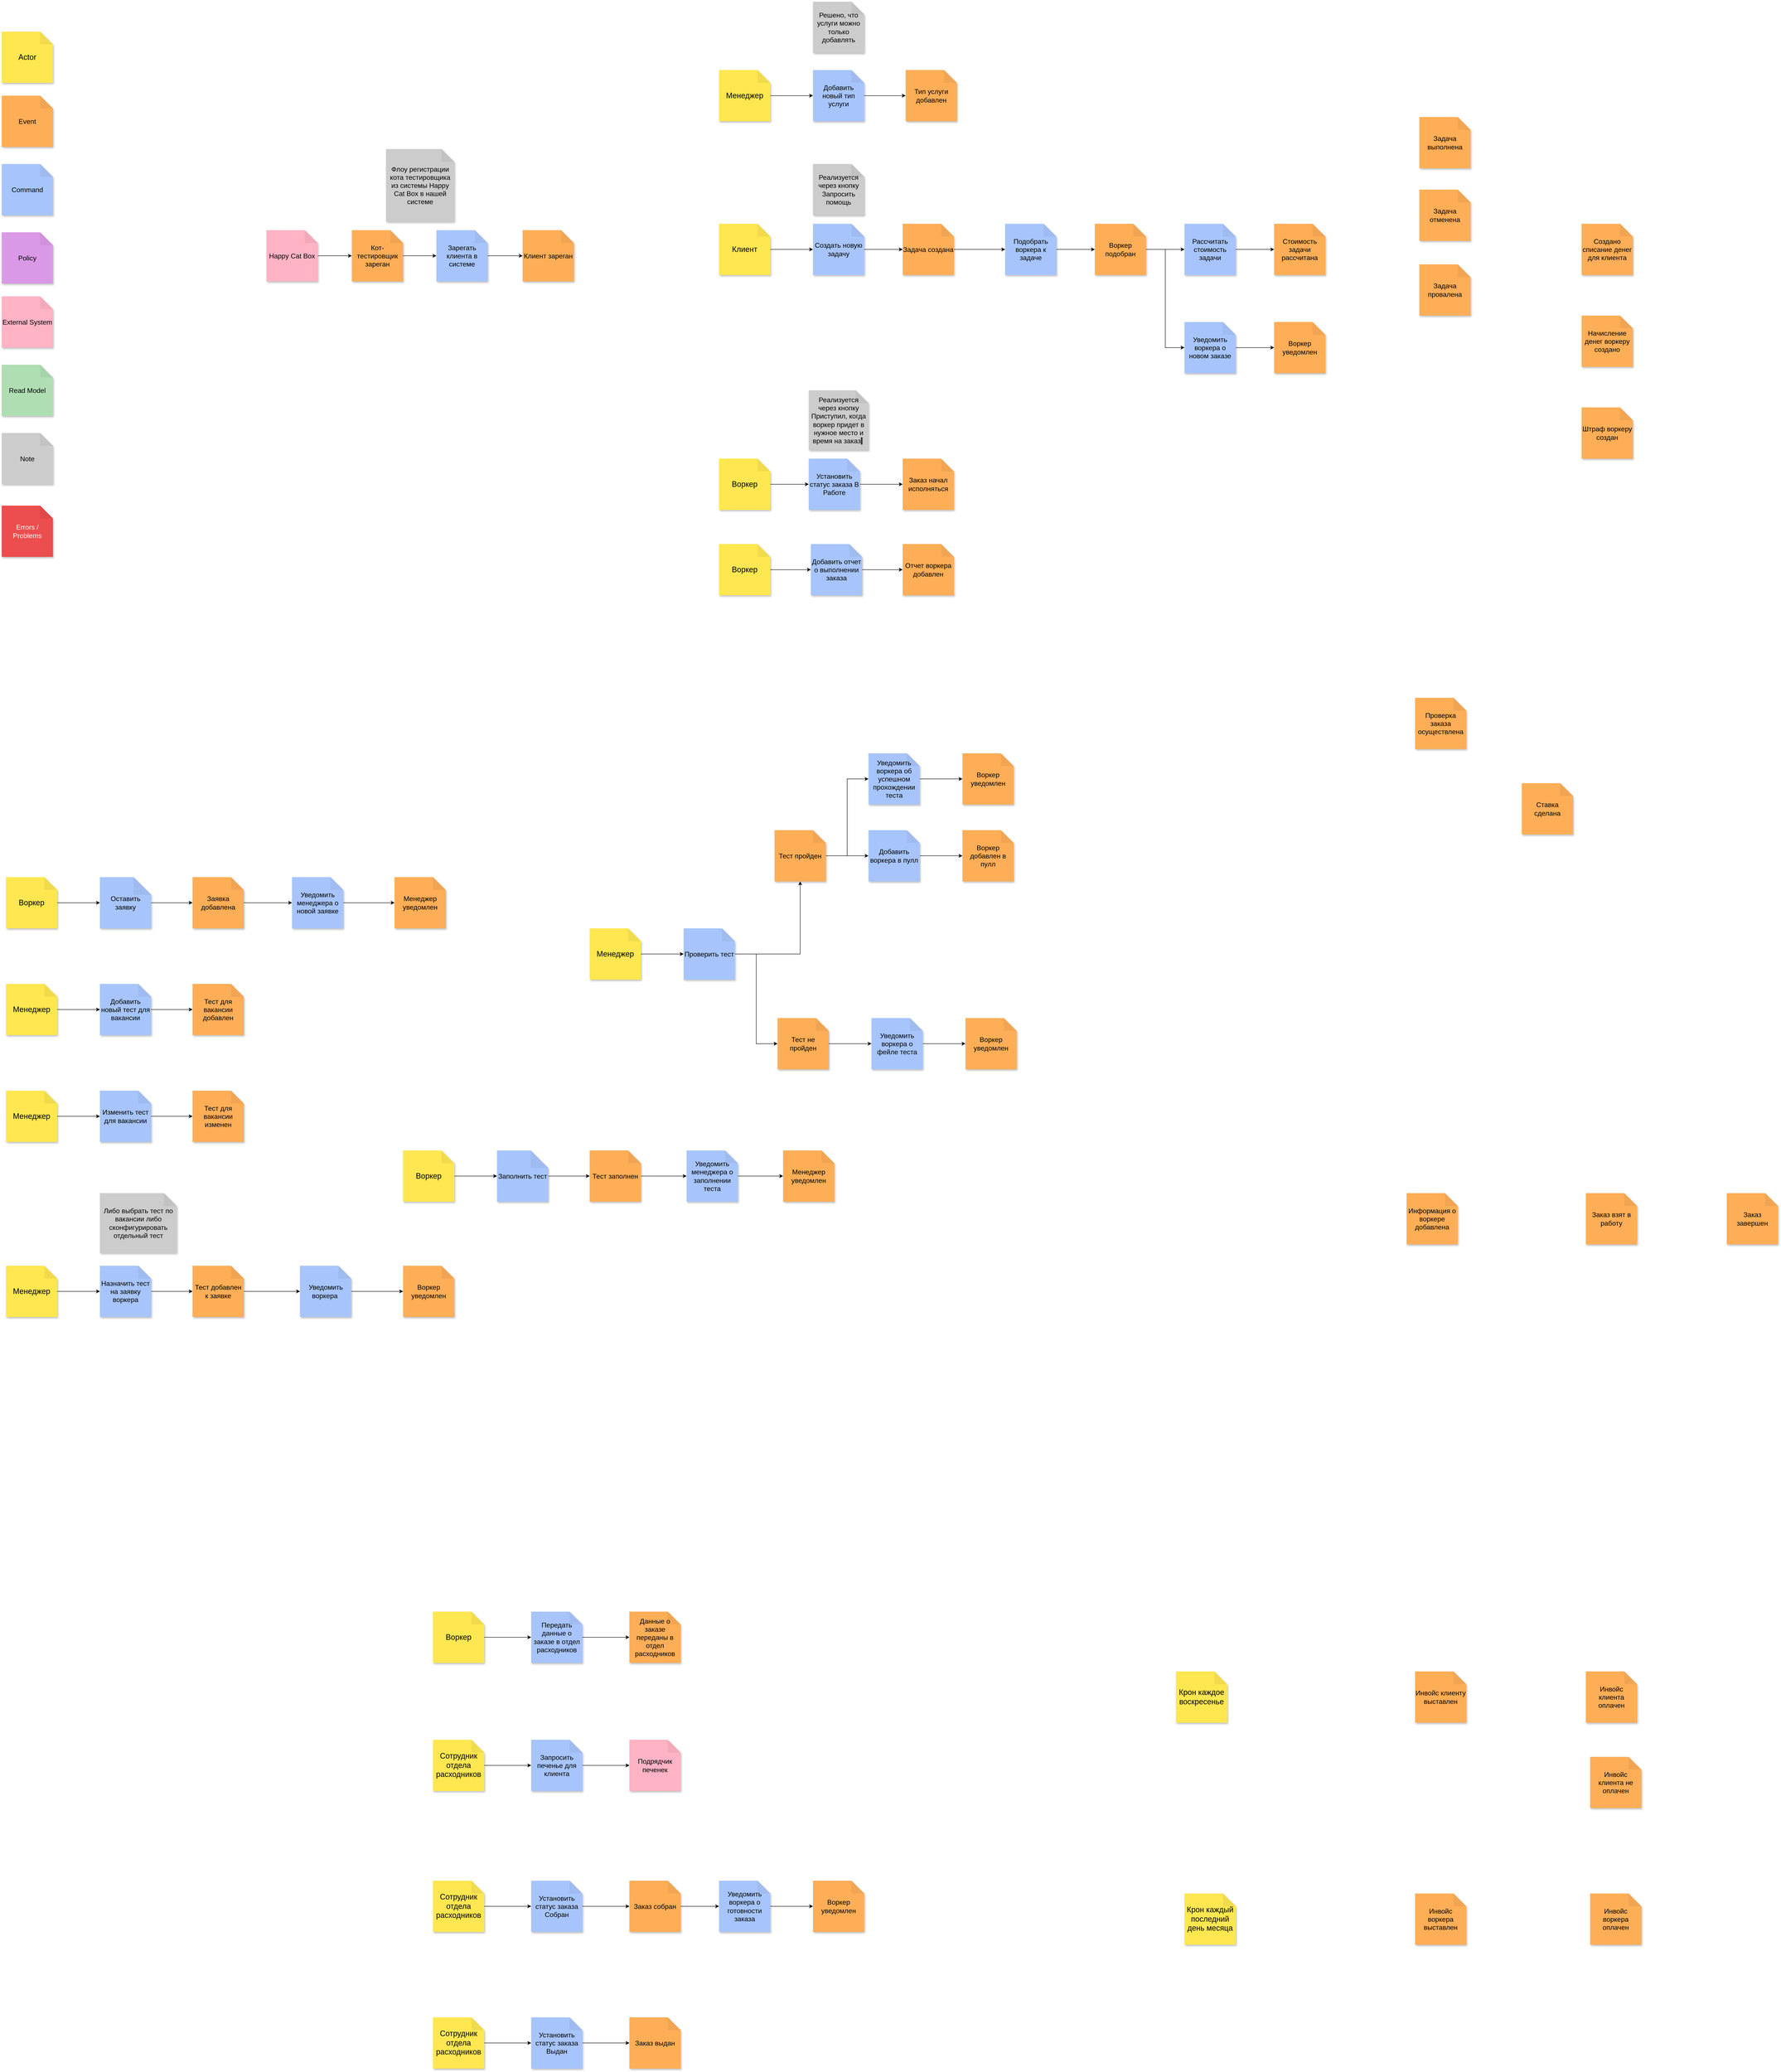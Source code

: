 <mxfile version="26.0.6">
  <diagram name="Страница — 1" id="K9feuQ7dF-jCnu2IWgrX">
    <mxGraphModel dx="4104" dy="3581" grid="1" gridSize="10" guides="1" tooltips="1" connect="1" arrows="1" fold="1" page="1" pageScale="1" pageWidth="827" pageHeight="1169" math="0" shadow="0">
      <root>
        <mxCell id="0" />
        <mxCell id="1" parent="0" />
        <mxCell id="zpBG68E-fnAjGQmCeS8Q-1" value="Actor" style="shape=note;whiteSpace=wrap;html=1;backgroundOutline=1;darkOpacity=0.05;fillColor=#FEE750;strokeColor=none;fontSize=18;fontStyle=0;rotation=0;shadow=1;" parent="1" vertex="1">
          <mxGeometry x="50" y="40" width="120" height="120" as="geometry" />
        </mxCell>
        <mxCell id="zpBG68E-fnAjGQmCeS8Q-2" value="Event" style="shape=note;whiteSpace=wrap;html=1;backgroundOutline=1;darkOpacity=0.05;fillColor=#feae57;strokeColor=none;fontSize=16;fontStyle=0;rotation=0;shadow=1;" parent="1" vertex="1">
          <mxGeometry x="50" y="190" width="120" height="120" as="geometry" />
        </mxCell>
        <mxCell id="zpBG68E-fnAjGQmCeS8Q-3" value="Command" style="shape=note;whiteSpace=wrap;html=1;backgroundOutline=1;darkOpacity=0.05;fillColor=#a7c5fc;strokeColor=none;fontSize=16;fontStyle=0;rotation=0;shadow=1;" parent="1" vertex="1">
          <mxGeometry x="50" y="350" width="120" height="120" as="geometry" />
        </mxCell>
        <mxCell id="zpBG68E-fnAjGQmCeS8Q-4" value="Policy" style="shape=note;whiteSpace=wrap;html=1;backgroundOutline=1;darkOpacity=0.05;fillColor=#da99e6;strokeColor=none;fontSize=16;fontStyle=0;rotation=0;shadow=1;" parent="1" vertex="1">
          <mxGeometry x="50" y="510" width="120" height="120" as="geometry" />
        </mxCell>
        <mxCell id="zpBG68E-fnAjGQmCeS8Q-5" value="External System" style="shape=note;whiteSpace=wrap;html=1;backgroundOutline=1;darkOpacity=0.05;fillColor=#FFB3C5;strokeColor=none;fontSize=16;fontStyle=0;rotation=0;shadow=1;" parent="1" vertex="1">
          <mxGeometry x="50" y="660" width="120" height="120" as="geometry" />
        </mxCell>
        <mxCell id="zpBG68E-fnAjGQmCeS8Q-6" value="Read Model" style="shape=note;whiteSpace=wrap;html=1;backgroundOutline=1;darkOpacity=0.05;fillColor=#b0deb3;strokeColor=none;fontSize=16;fontStyle=0;rotation=0;shadow=1;" parent="1" vertex="1">
          <mxGeometry x="50" y="820" width="120" height="120" as="geometry" />
        </mxCell>
        <mxCell id="zpBG68E-fnAjGQmCeS8Q-7" value="Note" style="shape=note;whiteSpace=wrap;html=1;backgroundOutline=1;darkOpacity=0.05;fillColor=#CCCCCC;strokeColor=none;fontSize=16;fontStyle=0;rotation=0;shadow=1;" parent="1" vertex="1">
          <mxGeometry x="50" y="980" width="120" height="120" as="geometry" />
        </mxCell>
        <mxCell id="i-zcS_TELyWn-VtTu8UB-6" value="" style="edgeStyle=orthogonalEdgeStyle;rounded=0;orthogonalLoop=1;jettySize=auto;html=1;" edge="1" parent="1" source="zpBG68E-fnAjGQmCeS8Q-10" target="i-zcS_TELyWn-VtTu8UB-5">
          <mxGeometry relative="1" as="geometry" />
        </mxCell>
        <mxCell id="zpBG68E-fnAjGQmCeS8Q-10" value="Клиент" style="shape=note;whiteSpace=wrap;html=1;backgroundOutline=1;darkOpacity=0.05;fillColor=#FEE750;strokeColor=none;fontSize=18;fontStyle=0;rotation=0;shadow=1;" parent="1" vertex="1">
          <mxGeometry x="1730" y="490" width="120" height="120" as="geometry" />
        </mxCell>
        <mxCell id="zpBG68E-fnAjGQmCeS8Q-12" value="Крон каждое воскресенье" style="shape=note;whiteSpace=wrap;html=1;backgroundOutline=1;darkOpacity=0.05;fillColor=#FEE750;strokeColor=none;fontSize=18;fontStyle=0;rotation=0;shadow=1;" parent="1" vertex="1">
          <mxGeometry x="2800" y="3880" width="120" height="120" as="geometry" />
        </mxCell>
        <mxCell id="zpBG68E-fnAjGQmCeS8Q-15" value="Крон каждый послед&lt;span style=&quot;background-color: transparent; color: light-dark(rgb(0, 0, 0), rgb(255, 255, 255));&quot;&gt;ний день месяца&lt;/span&gt;" style="shape=note;whiteSpace=wrap;html=1;backgroundOutline=1;darkOpacity=0.05;fillColor=#FEE750;strokeColor=none;fontSize=18;fontStyle=0;rotation=0;shadow=1;" parent="1" vertex="1">
          <mxGeometry x="2820" y="4400" width="120" height="120" as="geometry" />
        </mxCell>
        <mxCell id="zpBG68E-fnAjGQmCeS8Q-17" value="Подрядчик печенек" style="shape=note;whiteSpace=wrap;html=1;backgroundOutline=1;darkOpacity=0.05;fillColor=#FFB3C5;strokeColor=none;fontSize=16;fontStyle=0;rotation=0;shadow=1;" parent="1" vertex="1">
          <mxGeometry x="1520" y="4040" width="120" height="120" as="geometry" />
        </mxCell>
        <mxCell id="zpBG68E-fnAjGQmCeS8Q-18" value="Errors / Problems" style="shape=note;whiteSpace=wrap;html=1;backgroundOutline=1;darkOpacity=0.05;fillColor=#ec4d4e;strokeColor=none;fontSize=16;fontStyle=0;rotation=0;shadow=1;fontColor=#FFFFFF;" parent="1" vertex="1">
          <mxGeometry x="50" y="1150" width="120" height="120" as="geometry" />
        </mxCell>
        <mxCell id="zpBG68E-fnAjGQmCeS8Q-25" value="" style="edgeStyle=orthogonalEdgeStyle;rounded=0;orthogonalLoop=1;jettySize=auto;html=1;" parent="1" source="zpBG68E-fnAjGQmCeS8Q-19" target="zpBG68E-fnAjGQmCeS8Q-24" edge="1">
          <mxGeometry relative="1" as="geometry" />
        </mxCell>
        <mxCell id="zpBG68E-fnAjGQmCeS8Q-19" value="Happy Cat Box" style="shape=note;whiteSpace=wrap;html=1;backgroundOutline=1;darkOpacity=0.05;fillColor=#FFB3C5;strokeColor=none;fontSize=16;fontStyle=0;rotation=0;shadow=1;" parent="1" vertex="1">
          <mxGeometry x="670" y="505" width="120" height="120" as="geometry" />
        </mxCell>
        <mxCell id="zpBG68E-fnAjGQmCeS8Q-20" value="Клиент зареган" style="shape=note;whiteSpace=wrap;html=1;backgroundOutline=1;darkOpacity=0.05;fillColor=#feae57;strokeColor=none;fontSize=16;fontStyle=0;rotation=0;shadow=1;" parent="1" vertex="1">
          <mxGeometry x="1270" y="505" width="120" height="120" as="geometry" />
        </mxCell>
        <mxCell id="zpBG68E-fnAjGQmCeS8Q-21" value="Задача создана" style="shape=note;whiteSpace=wrap;html=1;backgroundOutline=1;darkOpacity=0.05;fillColor=#feae57;strokeColor=none;fontSize=16;fontStyle=0;rotation=0;shadow=1;" parent="1" vertex="1">
          <mxGeometry x="2160" y="490" width="120" height="120" as="geometry" />
        </mxCell>
        <mxCell id="zpBG68E-fnAjGQmCeS8Q-28" value="" style="edgeStyle=orthogonalEdgeStyle;rounded=0;orthogonalLoop=1;jettySize=auto;html=1;" parent="1" source="zpBG68E-fnAjGQmCeS8Q-24" target="zpBG68E-fnAjGQmCeS8Q-27" edge="1">
          <mxGeometry relative="1" as="geometry" />
        </mxCell>
        <mxCell id="zpBG68E-fnAjGQmCeS8Q-24" value="Кот-тестировщик зареган" style="shape=note;whiteSpace=wrap;html=1;backgroundOutline=1;darkOpacity=0.05;fillColor=#feae57;strokeColor=none;fontSize=16;fontStyle=0;rotation=0;shadow=1;" parent="1" vertex="1">
          <mxGeometry x="870" y="505" width="120" height="120" as="geometry" />
        </mxCell>
        <mxCell id="zpBG68E-fnAjGQmCeS8Q-29" value="" style="edgeStyle=orthogonalEdgeStyle;rounded=0;orthogonalLoop=1;jettySize=auto;html=1;" parent="1" source="zpBG68E-fnAjGQmCeS8Q-27" target="zpBG68E-fnAjGQmCeS8Q-20" edge="1">
          <mxGeometry relative="1" as="geometry" />
        </mxCell>
        <mxCell id="zpBG68E-fnAjGQmCeS8Q-27" value="Зарегать клиента в системе" style="shape=note;whiteSpace=wrap;html=1;backgroundOutline=1;darkOpacity=0.05;fillColor=#a7c5fc;strokeColor=none;fontSize=16;fontStyle=0;rotation=0;shadow=1;" parent="1" vertex="1">
          <mxGeometry x="1068" y="505" width="120" height="120" as="geometry" />
        </mxCell>
        <mxCell id="zpBG68E-fnAjGQmCeS8Q-32" value="Задача выполнена" style="shape=note;whiteSpace=wrap;html=1;backgroundOutline=1;darkOpacity=0.05;fillColor=#feae57;strokeColor=none;fontSize=16;fontStyle=0;rotation=0;shadow=1;" parent="1" vertex="1">
          <mxGeometry x="3370" y="240" width="120" height="120" as="geometry" />
        </mxCell>
        <mxCell id="zpBG68E-fnAjGQmCeS8Q-33" value="Задача отменена" style="shape=note;whiteSpace=wrap;html=1;backgroundOutline=1;darkOpacity=0.05;fillColor=#feae57;strokeColor=none;fontSize=16;fontStyle=0;rotation=0;shadow=1;" parent="1" vertex="1">
          <mxGeometry x="3370" y="410" width="120" height="120" as="geometry" />
        </mxCell>
        <mxCell id="zpBG68E-fnAjGQmCeS8Q-34" value="Задача провалена" style="shape=note;whiteSpace=wrap;html=1;backgroundOutline=1;darkOpacity=0.05;fillColor=#feae57;strokeColor=none;fontSize=16;fontStyle=0;rotation=0;shadow=1;" parent="1" vertex="1">
          <mxGeometry x="3370" y="585" width="120" height="120" as="geometry" />
        </mxCell>
        <mxCell id="i-zcS_TELyWn-VtTu8UB-61" value="" style="edgeStyle=orthogonalEdgeStyle;rounded=0;orthogonalLoop=1;jettySize=auto;html=1;" edge="1" parent="1" source="zpBG68E-fnAjGQmCeS8Q-35" target="i-zcS_TELyWn-VtTu8UB-60">
          <mxGeometry relative="1" as="geometry" />
        </mxCell>
        <mxCell id="zpBG68E-fnAjGQmCeS8Q-35" value="Менеджер" style="shape=note;whiteSpace=wrap;html=1;backgroundOutline=1;darkOpacity=0.05;fillColor=#FEE750;strokeColor=none;fontSize=18;fontStyle=0;rotation=0;shadow=1;" parent="1" vertex="1">
          <mxGeometry x="1730" y="130" width="120" height="120" as="geometry" />
        </mxCell>
        <mxCell id="zpBG68E-fnAjGQmCeS8Q-36" value="Тип услуги добавлен" style="shape=note;whiteSpace=wrap;html=1;backgroundOutline=1;darkOpacity=0.05;fillColor=#feae57;strokeColor=none;fontSize=16;fontStyle=0;rotation=0;shadow=1;" parent="1" vertex="1">
          <mxGeometry x="2167" y="130" width="120" height="120" as="geometry" />
        </mxCell>
        <mxCell id="zpBG68E-fnAjGQmCeS8Q-37" value="Воркер подобран" style="shape=note;whiteSpace=wrap;html=1;backgroundOutline=1;darkOpacity=0.05;fillColor=#feae57;strokeColor=none;fontSize=16;fontStyle=0;rotation=0;shadow=1;" parent="1" vertex="1">
          <mxGeometry x="2610" y="490" width="120" height="120" as="geometry" />
        </mxCell>
        <mxCell id="zpBG68E-fnAjGQmCeS8Q-38" value="Стоимость задачи рассчитана" style="shape=note;whiteSpace=wrap;html=1;backgroundOutline=1;darkOpacity=0.05;fillColor=#feae57;strokeColor=none;fontSize=16;fontStyle=0;rotation=0;shadow=1;" parent="1" vertex="1">
          <mxGeometry x="3030" y="490" width="120" height="120" as="geometry" />
        </mxCell>
        <mxCell id="zpBG68E-fnAjGQmCeS8Q-39" value="Создано списание денег для клиента" style="shape=note;whiteSpace=wrap;html=1;backgroundOutline=1;darkOpacity=0.05;fillColor=#feae57;strokeColor=none;fontSize=16;fontStyle=0;rotation=0;shadow=1;" parent="1" vertex="1">
          <mxGeometry x="3750" y="490" width="120" height="120" as="geometry" />
        </mxCell>
        <mxCell id="zpBG68E-fnAjGQmCeS8Q-40" value="Начисление денег воркеру создано" style="shape=note;whiteSpace=wrap;html=1;backgroundOutline=1;darkOpacity=0.05;fillColor=#feae57;strokeColor=none;fontSize=16;fontStyle=0;rotation=0;shadow=1;" parent="1" vertex="1">
          <mxGeometry x="3750" y="705" width="120" height="120" as="geometry" />
        </mxCell>
        <mxCell id="zpBG68E-fnAjGQmCeS8Q-41" value="Штраф воркеру создан" style="shape=note;whiteSpace=wrap;html=1;backgroundOutline=1;darkOpacity=0.05;fillColor=#feae57;strokeColor=none;fontSize=16;fontStyle=0;rotation=0;shadow=1;" parent="1" vertex="1">
          <mxGeometry x="3750" y="920" width="120" height="120" as="geometry" />
        </mxCell>
        <mxCell id="zpBG68E-fnAjGQmCeS8Q-42" value="Заказ взят в работу" style="shape=note;whiteSpace=wrap;html=1;backgroundOutline=1;darkOpacity=0.05;fillColor=#feae57;strokeColor=none;fontSize=16;fontStyle=0;rotation=0;shadow=1;" parent="1" vertex="1">
          <mxGeometry x="3760" y="2760" width="120" height="120" as="geometry" />
        </mxCell>
        <mxCell id="zpBG68E-fnAjGQmCeS8Q-43" value="Заказ завершен" style="shape=note;whiteSpace=wrap;html=1;backgroundOutline=1;darkOpacity=0.05;fillColor=#feae57;strokeColor=none;fontSize=16;fontStyle=0;rotation=0;shadow=1;" parent="1" vertex="1">
          <mxGeometry x="4090" y="2760" width="120" height="120" as="geometry" />
        </mxCell>
        <mxCell id="zpBG68E-fnAjGQmCeS8Q-47" value="Воркер добавлен в пулл" style="shape=note;whiteSpace=wrap;html=1;backgroundOutline=1;darkOpacity=0.05;fillColor=#feae57;strokeColor=none;fontSize=16;fontStyle=0;rotation=0;shadow=1;" parent="1" vertex="1">
          <mxGeometry x="2300" y="1910" width="120" height="120" as="geometry" />
        </mxCell>
        <mxCell id="zpBG68E-fnAjGQmCeS8Q-51" value="Тест для вакансии добавлен" style="shape=note;whiteSpace=wrap;html=1;backgroundOutline=1;darkOpacity=0.05;fillColor=#feae57;strokeColor=none;fontSize=16;fontStyle=0;rotation=0;shadow=1;" parent="1" vertex="1">
          <mxGeometry x="497" y="2270" width="120" height="120" as="geometry" />
        </mxCell>
        <mxCell id="zpBG68E-fnAjGQmCeS8Q-57" value="Информация о воркере добавлена" style="shape=note;whiteSpace=wrap;html=1;backgroundOutline=1;darkOpacity=0.05;fillColor=#feae57;strokeColor=none;fontSize=16;fontStyle=0;rotation=0;shadow=1;" parent="1" vertex="1">
          <mxGeometry x="3340" y="2760" width="120" height="120" as="geometry" />
        </mxCell>
        <mxCell id="i-zcS_TELyWn-VtTu8UB-26" value="" style="edgeStyle=orthogonalEdgeStyle;rounded=0;orthogonalLoop=1;jettySize=auto;html=1;" edge="1" parent="1" source="zpBG68E-fnAjGQmCeS8Q-60" target="i-zcS_TELyWn-VtTu8UB-24">
          <mxGeometry relative="1" as="geometry" />
        </mxCell>
        <mxCell id="zpBG68E-fnAjGQmCeS8Q-60" value="Сотрудник отдела расходников" style="shape=note;whiteSpace=wrap;html=1;backgroundOutline=1;darkOpacity=0.05;fillColor=#FEE750;strokeColor=none;fontSize=18;fontStyle=0;rotation=0;shadow=1;" parent="1" vertex="1">
          <mxGeometry x="1060" y="4040" width="120" height="120" as="geometry" />
        </mxCell>
        <mxCell id="zpBG68E-fnAjGQmCeS8Q-65" value="Инвойс клиенту выставлен" style="shape=note;whiteSpace=wrap;html=1;backgroundOutline=1;darkOpacity=0.05;fillColor=#feae57;strokeColor=none;fontSize=16;fontStyle=0;rotation=0;shadow=1;" parent="1" vertex="1">
          <mxGeometry x="3360" y="3880" width="120" height="120" as="geometry" />
        </mxCell>
        <mxCell id="zpBG68E-fnAjGQmCeS8Q-67" value="Инвойс клиента оплачен" style="shape=note;whiteSpace=wrap;html=1;backgroundOutline=1;darkOpacity=0.05;fillColor=#feae57;strokeColor=none;fontSize=16;fontStyle=0;rotation=0;shadow=1;" parent="1" vertex="1">
          <mxGeometry x="3760" y="3880" width="120" height="120" as="geometry" />
        </mxCell>
        <mxCell id="zpBG68E-fnAjGQmCeS8Q-68" value="Инвойс клиента не оплачен" style="shape=note;whiteSpace=wrap;html=1;backgroundOutline=1;darkOpacity=0.05;fillColor=#feae57;strokeColor=none;fontSize=16;fontStyle=0;rotation=0;shadow=1;" parent="1" vertex="1">
          <mxGeometry x="3770" y="4080" width="120" height="120" as="geometry" />
        </mxCell>
        <mxCell id="zpBG68E-fnAjGQmCeS8Q-69" value="Инвойс воркера выставлен" style="shape=note;whiteSpace=wrap;html=1;backgroundOutline=1;darkOpacity=0.05;fillColor=#feae57;strokeColor=none;fontSize=16;fontStyle=0;rotation=0;shadow=1;" parent="1" vertex="1">
          <mxGeometry x="3360" y="4400" width="120" height="120" as="geometry" />
        </mxCell>
        <mxCell id="zpBG68E-fnAjGQmCeS8Q-70" value="Инвойс воркера оплачен" style="shape=note;whiteSpace=wrap;html=1;backgroundOutline=1;darkOpacity=0.05;fillColor=#feae57;strokeColor=none;fontSize=16;fontStyle=0;rotation=0;shadow=1;" parent="1" vertex="1">
          <mxGeometry x="3770" y="4400" width="120" height="120" as="geometry" />
        </mxCell>
        <mxCell id="zpBG68E-fnAjGQmCeS8Q-71" value="Проверка заказа осуществлена" style="shape=note;whiteSpace=wrap;html=1;backgroundOutline=1;darkOpacity=0.05;fillColor=#feae57;strokeColor=none;fontSize=16;fontStyle=0;rotation=0;shadow=1;" parent="1" vertex="1">
          <mxGeometry x="3360" y="1600" width="120" height="120" as="geometry" />
        </mxCell>
        <mxCell id="zpBG68E-fnAjGQmCeS8Q-72" value="Ставка сделана" style="shape=note;whiteSpace=wrap;html=1;backgroundOutline=1;darkOpacity=0.05;fillColor=#feae57;strokeColor=none;fontSize=16;fontStyle=0;rotation=0;shadow=1;" parent="1" vertex="1">
          <mxGeometry x="3610" y="1800" width="120" height="120" as="geometry" />
        </mxCell>
        <mxCell id="i-zcS_TELyWn-VtTu8UB-1" value="Флоу регистрации кота тестировщика из системы Happy Cat Box в нашей системе" style="shape=note;whiteSpace=wrap;html=1;backgroundOutline=1;darkOpacity=0.05;fillColor=#CCCCCC;strokeColor=none;fontSize=16;fontStyle=0;rotation=0;shadow=1;" vertex="1" parent="1">
          <mxGeometry x="950" y="315" width="160" height="170" as="geometry" />
        </mxCell>
        <mxCell id="i-zcS_TELyWn-VtTu8UB-7" value="" style="edgeStyle=orthogonalEdgeStyle;rounded=0;orthogonalLoop=1;jettySize=auto;html=1;" edge="1" parent="1" source="i-zcS_TELyWn-VtTu8UB-5" target="zpBG68E-fnAjGQmCeS8Q-21">
          <mxGeometry relative="1" as="geometry" />
        </mxCell>
        <mxCell id="i-zcS_TELyWn-VtTu8UB-5" value="Создать новую задачу" style="shape=note;whiteSpace=wrap;html=1;backgroundOutline=1;darkOpacity=0.05;fillColor=#a7c5fc;strokeColor=none;fontSize=16;fontStyle=0;rotation=0;shadow=1;" vertex="1" parent="1">
          <mxGeometry x="1950" y="490" width="120" height="120" as="geometry" />
        </mxCell>
        <mxCell id="i-zcS_TELyWn-VtTu8UB-10" value="" style="edgeStyle=orthogonalEdgeStyle;rounded=0;orthogonalLoop=1;jettySize=auto;html=1;" edge="1" parent="1" source="i-zcS_TELyWn-VtTu8UB-8" target="zpBG68E-fnAjGQmCeS8Q-37">
          <mxGeometry relative="1" as="geometry" />
        </mxCell>
        <mxCell id="i-zcS_TELyWn-VtTu8UB-8" value="Подобрать воркера к задаче" style="shape=note;whiteSpace=wrap;html=1;backgroundOutline=1;darkOpacity=0.05;fillColor=#a7c5fc;strokeColor=none;fontSize=16;fontStyle=0;rotation=0;shadow=1;" vertex="1" parent="1">
          <mxGeometry x="2400" y="490" width="120" height="120" as="geometry" />
        </mxCell>
        <mxCell id="i-zcS_TELyWn-VtTu8UB-9" style="edgeStyle=orthogonalEdgeStyle;rounded=0;orthogonalLoop=1;jettySize=auto;html=1;entryX=0;entryY=0.5;entryDx=0;entryDy=0;entryPerimeter=0;" edge="1" parent="1" source="zpBG68E-fnAjGQmCeS8Q-21" target="i-zcS_TELyWn-VtTu8UB-8">
          <mxGeometry relative="1" as="geometry" />
        </mxCell>
        <mxCell id="i-zcS_TELyWn-VtTu8UB-13" value="" style="edgeStyle=orthogonalEdgeStyle;rounded=0;orthogonalLoop=1;jettySize=auto;html=1;" edge="1" parent="1" source="i-zcS_TELyWn-VtTu8UB-11" target="zpBG68E-fnAjGQmCeS8Q-38">
          <mxGeometry relative="1" as="geometry" />
        </mxCell>
        <mxCell id="i-zcS_TELyWn-VtTu8UB-11" value="Рассчитать стоимость задачи" style="shape=note;whiteSpace=wrap;html=1;backgroundOutline=1;darkOpacity=0.05;fillColor=#a7c5fc;strokeColor=none;fontSize=16;fontStyle=0;rotation=0;shadow=1;" vertex="1" parent="1">
          <mxGeometry x="2820" y="490" width="120" height="120" as="geometry" />
        </mxCell>
        <mxCell id="i-zcS_TELyWn-VtTu8UB-12" style="edgeStyle=orthogonalEdgeStyle;rounded=0;orthogonalLoop=1;jettySize=auto;html=1;entryX=0;entryY=0.5;entryDx=0;entryDy=0;entryPerimeter=0;" edge="1" parent="1" source="zpBG68E-fnAjGQmCeS8Q-37" target="i-zcS_TELyWn-VtTu8UB-11">
          <mxGeometry relative="1" as="geometry" />
        </mxCell>
        <mxCell id="i-zcS_TELyWn-VtTu8UB-18" value="" style="edgeStyle=orthogonalEdgeStyle;rounded=0;orthogonalLoop=1;jettySize=auto;html=1;" edge="1" parent="1" source="i-zcS_TELyWn-VtTu8UB-15" target="i-zcS_TELyWn-VtTu8UB-17">
          <mxGeometry relative="1" as="geometry" />
        </mxCell>
        <mxCell id="i-zcS_TELyWn-VtTu8UB-15" value="Уведомить воркера о новом заказе" style="shape=note;whiteSpace=wrap;html=1;backgroundOutline=1;darkOpacity=0.05;fillColor=#a7c5fc;strokeColor=none;fontSize=16;fontStyle=0;rotation=0;shadow=1;" vertex="1" parent="1">
          <mxGeometry x="2820" y="720" width="120" height="120" as="geometry" />
        </mxCell>
        <mxCell id="i-zcS_TELyWn-VtTu8UB-16" style="edgeStyle=orthogonalEdgeStyle;rounded=0;orthogonalLoop=1;jettySize=auto;html=1;entryX=0;entryY=0.5;entryDx=0;entryDy=0;entryPerimeter=0;" edge="1" parent="1" source="zpBG68E-fnAjGQmCeS8Q-37" target="i-zcS_TELyWn-VtTu8UB-15">
          <mxGeometry relative="1" as="geometry" />
        </mxCell>
        <mxCell id="i-zcS_TELyWn-VtTu8UB-17" value="Воркер уведомлен" style="shape=note;whiteSpace=wrap;html=1;backgroundOutline=1;darkOpacity=0.05;fillColor=#feae57;strokeColor=none;fontSize=16;fontStyle=0;rotation=0;shadow=1;" vertex="1" parent="1">
          <mxGeometry x="3030" y="720" width="120" height="120" as="geometry" />
        </mxCell>
        <mxCell id="i-zcS_TELyWn-VtTu8UB-21" value="" style="edgeStyle=orthogonalEdgeStyle;rounded=0;orthogonalLoop=1;jettySize=auto;html=1;" edge="1" parent="1" source="i-zcS_TELyWn-VtTu8UB-19" target="i-zcS_TELyWn-VtTu8UB-20">
          <mxGeometry relative="1" as="geometry" />
        </mxCell>
        <mxCell id="i-zcS_TELyWn-VtTu8UB-19" value="Воркер" style="shape=note;whiteSpace=wrap;html=1;backgroundOutline=1;darkOpacity=0.05;fillColor=#FEE750;strokeColor=none;fontSize=18;fontStyle=0;rotation=0;shadow=1;" vertex="1" parent="1">
          <mxGeometry x="1060" y="3740" width="120" height="120" as="geometry" />
        </mxCell>
        <mxCell id="i-zcS_TELyWn-VtTu8UB-23" value="" style="edgeStyle=orthogonalEdgeStyle;rounded=0;orthogonalLoop=1;jettySize=auto;html=1;" edge="1" parent="1" source="i-zcS_TELyWn-VtTu8UB-20" target="i-zcS_TELyWn-VtTu8UB-22">
          <mxGeometry relative="1" as="geometry" />
        </mxCell>
        <mxCell id="i-zcS_TELyWn-VtTu8UB-20" value="Передать данные о заказе в отдел расходников" style="shape=note;whiteSpace=wrap;html=1;backgroundOutline=1;darkOpacity=0.05;fillColor=#a7c5fc;strokeColor=none;fontSize=16;fontStyle=0;rotation=0;shadow=1;" vertex="1" parent="1">
          <mxGeometry x="1290" y="3740" width="120" height="120" as="geometry" />
        </mxCell>
        <mxCell id="i-zcS_TELyWn-VtTu8UB-22" value="Данные о заказе переданы в отдел расходников" style="shape=note;whiteSpace=wrap;html=1;backgroundOutline=1;darkOpacity=0.05;fillColor=#feae57;strokeColor=none;fontSize=16;fontStyle=0;rotation=0;shadow=1;" vertex="1" parent="1">
          <mxGeometry x="1520" y="3740" width="120" height="120" as="geometry" />
        </mxCell>
        <mxCell id="i-zcS_TELyWn-VtTu8UB-25" value="" style="edgeStyle=orthogonalEdgeStyle;rounded=0;orthogonalLoop=1;jettySize=auto;html=1;" edge="1" parent="1" source="i-zcS_TELyWn-VtTu8UB-24" target="zpBG68E-fnAjGQmCeS8Q-17">
          <mxGeometry relative="1" as="geometry" />
        </mxCell>
        <mxCell id="i-zcS_TELyWn-VtTu8UB-24" value="Запросить печенье для клиента" style="shape=note;whiteSpace=wrap;html=1;backgroundOutline=1;darkOpacity=0.05;fillColor=#a7c5fc;strokeColor=none;fontSize=16;fontStyle=0;rotation=0;shadow=1;" vertex="1" parent="1">
          <mxGeometry x="1290" y="4040" width="120" height="120" as="geometry" />
        </mxCell>
        <mxCell id="i-zcS_TELyWn-VtTu8UB-29" value="" style="edgeStyle=orthogonalEdgeStyle;rounded=0;orthogonalLoop=1;jettySize=auto;html=1;" edge="1" parent="1" source="i-zcS_TELyWn-VtTu8UB-27" target="i-zcS_TELyWn-VtTu8UB-28">
          <mxGeometry relative="1" as="geometry" />
        </mxCell>
        <mxCell id="i-zcS_TELyWn-VtTu8UB-27" value="Сотрудник отдела расходников" style="shape=note;whiteSpace=wrap;html=1;backgroundOutline=1;darkOpacity=0.05;fillColor=#FEE750;strokeColor=none;fontSize=18;fontStyle=0;rotation=0;shadow=1;" vertex="1" parent="1">
          <mxGeometry x="1060" y="4690" width="120" height="120" as="geometry" />
        </mxCell>
        <mxCell id="i-zcS_TELyWn-VtTu8UB-31" value="" style="edgeStyle=orthogonalEdgeStyle;rounded=0;orthogonalLoop=1;jettySize=auto;html=1;" edge="1" parent="1" source="i-zcS_TELyWn-VtTu8UB-28" target="i-zcS_TELyWn-VtTu8UB-30">
          <mxGeometry relative="1" as="geometry" />
        </mxCell>
        <mxCell id="i-zcS_TELyWn-VtTu8UB-28" value="Установить статус заказа Выдан" style="shape=note;whiteSpace=wrap;html=1;backgroundOutline=1;darkOpacity=0.05;fillColor=#a7c5fc;strokeColor=none;fontSize=16;fontStyle=0;rotation=0;shadow=1;" vertex="1" parent="1">
          <mxGeometry x="1290" y="4690" width="120" height="120" as="geometry" />
        </mxCell>
        <mxCell id="i-zcS_TELyWn-VtTu8UB-30" value="Заказ выдан" style="shape=note;whiteSpace=wrap;html=1;backgroundOutline=1;darkOpacity=0.05;fillColor=#feae57;strokeColor=none;fontSize=16;fontStyle=0;rotation=0;shadow=1;" vertex="1" parent="1">
          <mxGeometry x="1520" y="4690" width="120" height="120" as="geometry" />
        </mxCell>
        <mxCell id="i-zcS_TELyWn-VtTu8UB-32" value="" style="edgeStyle=orthogonalEdgeStyle;rounded=0;orthogonalLoop=1;jettySize=auto;html=1;" edge="1" parent="1" source="i-zcS_TELyWn-VtTu8UB-33" target="i-zcS_TELyWn-VtTu8UB-35">
          <mxGeometry relative="1" as="geometry" />
        </mxCell>
        <mxCell id="i-zcS_TELyWn-VtTu8UB-33" value="Сотрудник отдела расходников" style="shape=note;whiteSpace=wrap;html=1;backgroundOutline=1;darkOpacity=0.05;fillColor=#FEE750;strokeColor=none;fontSize=18;fontStyle=0;rotation=0;shadow=1;" vertex="1" parent="1">
          <mxGeometry x="1060" y="4370" width="120" height="120" as="geometry" />
        </mxCell>
        <mxCell id="i-zcS_TELyWn-VtTu8UB-34" value="" style="edgeStyle=orthogonalEdgeStyle;rounded=0;orthogonalLoop=1;jettySize=auto;html=1;" edge="1" parent="1" source="i-zcS_TELyWn-VtTu8UB-35" target="i-zcS_TELyWn-VtTu8UB-36">
          <mxGeometry relative="1" as="geometry" />
        </mxCell>
        <mxCell id="i-zcS_TELyWn-VtTu8UB-35" value="Установить статус заказа Собран" style="shape=note;whiteSpace=wrap;html=1;backgroundOutline=1;darkOpacity=0.05;fillColor=#a7c5fc;strokeColor=none;fontSize=16;fontStyle=0;rotation=0;shadow=1;" vertex="1" parent="1">
          <mxGeometry x="1290" y="4370" width="120" height="120" as="geometry" />
        </mxCell>
        <mxCell id="i-zcS_TELyWn-VtTu8UB-38" value="" style="edgeStyle=orthogonalEdgeStyle;rounded=0;orthogonalLoop=1;jettySize=auto;html=1;" edge="1" parent="1" source="i-zcS_TELyWn-VtTu8UB-36" target="i-zcS_TELyWn-VtTu8UB-37">
          <mxGeometry relative="1" as="geometry" />
        </mxCell>
        <mxCell id="i-zcS_TELyWn-VtTu8UB-36" value="Заказ собран" style="shape=note;whiteSpace=wrap;html=1;backgroundOutline=1;darkOpacity=0.05;fillColor=#feae57;strokeColor=none;fontSize=16;fontStyle=0;rotation=0;shadow=1;" vertex="1" parent="1">
          <mxGeometry x="1520" y="4370" width="120" height="120" as="geometry" />
        </mxCell>
        <mxCell id="i-zcS_TELyWn-VtTu8UB-40" value="" style="edgeStyle=orthogonalEdgeStyle;rounded=0;orthogonalLoop=1;jettySize=auto;html=1;" edge="1" parent="1" source="i-zcS_TELyWn-VtTu8UB-37" target="i-zcS_TELyWn-VtTu8UB-39">
          <mxGeometry relative="1" as="geometry" />
        </mxCell>
        <mxCell id="i-zcS_TELyWn-VtTu8UB-37" value="Уведомить воркера о готовности заказа" style="shape=note;whiteSpace=wrap;html=1;backgroundOutline=1;darkOpacity=0.05;fillColor=#a7c5fc;strokeColor=none;fontSize=16;fontStyle=0;rotation=0;shadow=1;" vertex="1" parent="1">
          <mxGeometry x="1730" y="4370" width="120" height="120" as="geometry" />
        </mxCell>
        <mxCell id="i-zcS_TELyWn-VtTu8UB-39" value="Воркер уведомлен" style="shape=note;whiteSpace=wrap;html=1;backgroundOutline=1;darkOpacity=0.05;fillColor=#feae57;strokeColor=none;fontSize=16;fontStyle=0;rotation=0;shadow=1;" vertex="1" parent="1">
          <mxGeometry x="1950" y="4370" width="120" height="120" as="geometry" />
        </mxCell>
        <mxCell id="i-zcS_TELyWn-VtTu8UB-41" value="Реализуется через кнопку Запросить помощь" style="shape=note;whiteSpace=wrap;html=1;backgroundOutline=1;darkOpacity=0.05;fillColor=#CCCCCC;strokeColor=none;fontSize=16;fontStyle=0;rotation=0;shadow=1;" vertex="1" parent="1">
          <mxGeometry x="1950" y="350" width="120" height="120" as="geometry" />
        </mxCell>
        <mxCell id="i-zcS_TELyWn-VtTu8UB-47" value="" style="group" vertex="1" connectable="0" parent="1">
          <mxGeometry x="1730" y="880" width="550" height="280" as="geometry" />
        </mxCell>
        <mxCell id="i-zcS_TELyWn-VtTu8UB-45" value="" style="edgeStyle=orthogonalEdgeStyle;rounded=0;orthogonalLoop=1;jettySize=auto;html=1;" edge="1" parent="i-zcS_TELyWn-VtTu8UB-47" source="zpBG68E-fnAjGQmCeS8Q-46" target="i-zcS_TELyWn-VtTu8UB-42">
          <mxGeometry relative="1" as="geometry" />
        </mxCell>
        <mxCell id="zpBG68E-fnAjGQmCeS8Q-46" value="Воркер" style="shape=note;whiteSpace=wrap;html=1;backgroundOutline=1;darkOpacity=0.05;fillColor=#FEE750;strokeColor=none;fontSize=18;fontStyle=0;rotation=0;shadow=1;" parent="i-zcS_TELyWn-VtTu8UB-47" vertex="1">
          <mxGeometry y="160" width="120" height="120" as="geometry" />
        </mxCell>
        <mxCell id="i-zcS_TELyWn-VtTu8UB-46" value="" style="edgeStyle=orthogonalEdgeStyle;rounded=0;orthogonalLoop=1;jettySize=auto;html=1;" edge="1" parent="i-zcS_TELyWn-VtTu8UB-47" source="i-zcS_TELyWn-VtTu8UB-42" target="i-zcS_TELyWn-VtTu8UB-44">
          <mxGeometry relative="1" as="geometry" />
        </mxCell>
        <mxCell id="i-zcS_TELyWn-VtTu8UB-42" value="Установить статус заказа В Работе" style="shape=note;whiteSpace=wrap;html=1;backgroundOutline=1;darkOpacity=0.05;fillColor=#a7c5fc;strokeColor=none;fontSize=16;fontStyle=0;rotation=0;shadow=1;" vertex="1" parent="i-zcS_TELyWn-VtTu8UB-47">
          <mxGeometry x="210" y="160" width="120" height="120" as="geometry" />
        </mxCell>
        <mxCell id="i-zcS_TELyWn-VtTu8UB-43" value="Реализуется через кнопку Приступил, когда воркер придет в нужное место и время на заказ&lt;span style=&quot;color: rgb(235, 219, 178); font-family: &amp;quot;PT Root UI&amp;quot;, sans-serif; font-size: medium; text-align: left; caret-color: rgb(55, 53, 47); white-space-collapse: preserve; background-color: rgb(60, 56, 54);&quot;&gt; &lt;/span&gt;&amp;nbsp;" style="shape=note;whiteSpace=wrap;html=1;backgroundOutline=1;darkOpacity=0.05;fillColor=#CCCCCC;strokeColor=none;fontSize=16;fontStyle=0;rotation=0;shadow=1;" vertex="1" parent="i-zcS_TELyWn-VtTu8UB-47">
          <mxGeometry x="210" width="140" height="140" as="geometry" />
        </mxCell>
        <mxCell id="i-zcS_TELyWn-VtTu8UB-44" value="Заказ начал исполняться" style="shape=note;whiteSpace=wrap;html=1;backgroundOutline=1;darkOpacity=0.05;fillColor=#feae57;strokeColor=none;fontSize=16;fontStyle=0;rotation=0;shadow=1;" vertex="1" parent="i-zcS_TELyWn-VtTu8UB-47">
          <mxGeometry x="430" y="160" width="120" height="120" as="geometry" />
        </mxCell>
        <mxCell id="i-zcS_TELyWn-VtTu8UB-58" value="" style="edgeStyle=orthogonalEdgeStyle;rounded=0;orthogonalLoop=1;jettySize=auto;html=1;" edge="1" parent="1" source="i-zcS_TELyWn-VtTu8UB-48" target="i-zcS_TELyWn-VtTu8UB-56">
          <mxGeometry relative="1" as="geometry" />
        </mxCell>
        <mxCell id="i-zcS_TELyWn-VtTu8UB-48" value="Воркер" style="shape=note;whiteSpace=wrap;html=1;backgroundOutline=1;darkOpacity=0.05;fillColor=#FEE750;strokeColor=none;fontSize=18;fontStyle=0;rotation=0;shadow=1;" vertex="1" parent="1">
          <mxGeometry x="1730" y="1240" width="120" height="120" as="geometry" />
        </mxCell>
        <mxCell id="i-zcS_TELyWn-VtTu8UB-59" value="" style="edgeStyle=orthogonalEdgeStyle;rounded=0;orthogonalLoop=1;jettySize=auto;html=1;" edge="1" parent="1" source="i-zcS_TELyWn-VtTu8UB-56" target="i-zcS_TELyWn-VtTu8UB-57">
          <mxGeometry relative="1" as="geometry" />
        </mxCell>
        <mxCell id="i-zcS_TELyWn-VtTu8UB-56" value="Добавить отчет о выполнении заказа" style="shape=note;whiteSpace=wrap;html=1;backgroundOutline=1;darkOpacity=0.05;fillColor=#a7c5fc;strokeColor=none;fontSize=16;fontStyle=0;rotation=0;shadow=1;" vertex="1" parent="1">
          <mxGeometry x="1945" y="1240" width="120" height="120" as="geometry" />
        </mxCell>
        <mxCell id="i-zcS_TELyWn-VtTu8UB-57" value="Отчет воркера добавлен" style="shape=note;whiteSpace=wrap;html=1;backgroundOutline=1;darkOpacity=0.05;fillColor=#feae57;strokeColor=none;fontSize=16;fontStyle=0;rotation=0;shadow=1;" vertex="1" parent="1">
          <mxGeometry x="2160" y="1240" width="120" height="120" as="geometry" />
        </mxCell>
        <mxCell id="i-zcS_TELyWn-VtTu8UB-63" value="" style="edgeStyle=orthogonalEdgeStyle;rounded=0;orthogonalLoop=1;jettySize=auto;html=1;" edge="1" parent="1" source="i-zcS_TELyWn-VtTu8UB-60" target="zpBG68E-fnAjGQmCeS8Q-36">
          <mxGeometry relative="1" as="geometry" />
        </mxCell>
        <mxCell id="i-zcS_TELyWn-VtTu8UB-60" value="Добавить новый тип услуги" style="shape=note;whiteSpace=wrap;html=1;backgroundOutline=1;darkOpacity=0.05;fillColor=#a7c5fc;strokeColor=none;fontSize=16;fontStyle=0;rotation=0;shadow=1;" vertex="1" parent="1">
          <mxGeometry x="1950" y="130" width="120" height="120" as="geometry" />
        </mxCell>
        <mxCell id="i-zcS_TELyWn-VtTu8UB-62" value="Решено, что услуги можно только добавлять" style="shape=note;whiteSpace=wrap;html=1;backgroundOutline=1;darkOpacity=0.05;fillColor=#CCCCCC;strokeColor=none;fontSize=16;fontStyle=0;rotation=0;shadow=1;" vertex="1" parent="1">
          <mxGeometry x="1950" y="-30" width="120" height="120" as="geometry" />
        </mxCell>
        <mxCell id="i-zcS_TELyWn-VtTu8UB-66" value="" style="edgeStyle=orthogonalEdgeStyle;rounded=0;orthogonalLoop=1;jettySize=auto;html=1;" edge="1" parent="1" source="i-zcS_TELyWn-VtTu8UB-64" target="i-zcS_TELyWn-VtTu8UB-65">
          <mxGeometry relative="1" as="geometry" />
        </mxCell>
        <mxCell id="i-zcS_TELyWn-VtTu8UB-64" value="Менеджер" style="shape=note;whiteSpace=wrap;html=1;backgroundOutline=1;darkOpacity=0.05;fillColor=#FEE750;strokeColor=none;fontSize=18;fontStyle=0;rotation=0;shadow=1;" vertex="1" parent="1">
          <mxGeometry x="60" y="2270" width="120" height="120" as="geometry" />
        </mxCell>
        <mxCell id="i-zcS_TELyWn-VtTu8UB-67" value="" style="edgeStyle=orthogonalEdgeStyle;rounded=0;orthogonalLoop=1;jettySize=auto;html=1;" edge="1" parent="1" source="i-zcS_TELyWn-VtTu8UB-65" target="zpBG68E-fnAjGQmCeS8Q-51">
          <mxGeometry relative="1" as="geometry" />
        </mxCell>
        <mxCell id="i-zcS_TELyWn-VtTu8UB-65" value="Добавить новый тест для вакансии" style="shape=note;whiteSpace=wrap;html=1;backgroundOutline=1;darkOpacity=0.05;fillColor=#a7c5fc;strokeColor=none;fontSize=16;fontStyle=0;rotation=0;shadow=1;" vertex="1" parent="1">
          <mxGeometry x="280" y="2270" width="120" height="120" as="geometry" />
        </mxCell>
        <mxCell id="i-zcS_TELyWn-VtTu8UB-68" value="Тест для вакансии изменен" style="shape=note;whiteSpace=wrap;html=1;backgroundOutline=1;darkOpacity=0.05;fillColor=#feae57;strokeColor=none;fontSize=16;fontStyle=0;rotation=0;shadow=1;" vertex="1" parent="1">
          <mxGeometry x="497" y="2520" width="120" height="120" as="geometry" />
        </mxCell>
        <mxCell id="i-zcS_TELyWn-VtTu8UB-69" value="" style="edgeStyle=orthogonalEdgeStyle;rounded=0;orthogonalLoop=1;jettySize=auto;html=1;" edge="1" parent="1" source="i-zcS_TELyWn-VtTu8UB-70" target="i-zcS_TELyWn-VtTu8UB-72">
          <mxGeometry relative="1" as="geometry" />
        </mxCell>
        <mxCell id="i-zcS_TELyWn-VtTu8UB-70" value="Менеджер" style="shape=note;whiteSpace=wrap;html=1;backgroundOutline=1;darkOpacity=0.05;fillColor=#FEE750;strokeColor=none;fontSize=18;fontStyle=0;rotation=0;shadow=1;" vertex="1" parent="1">
          <mxGeometry x="60" y="2520" width="120" height="120" as="geometry" />
        </mxCell>
        <mxCell id="i-zcS_TELyWn-VtTu8UB-71" value="" style="edgeStyle=orthogonalEdgeStyle;rounded=0;orthogonalLoop=1;jettySize=auto;html=1;" edge="1" parent="1" source="i-zcS_TELyWn-VtTu8UB-72" target="i-zcS_TELyWn-VtTu8UB-68">
          <mxGeometry relative="1" as="geometry" />
        </mxCell>
        <mxCell id="i-zcS_TELyWn-VtTu8UB-72" value="Изменить тест для вакансии" style="shape=note;whiteSpace=wrap;html=1;backgroundOutline=1;darkOpacity=0.05;fillColor=#a7c5fc;strokeColor=none;fontSize=16;fontStyle=0;rotation=0;shadow=1;" vertex="1" parent="1">
          <mxGeometry x="280" y="2520" width="120" height="120" as="geometry" />
        </mxCell>
        <mxCell id="i-zcS_TELyWn-VtTu8UB-78" value="Тест добавлен к заявке" style="shape=note;whiteSpace=wrap;html=1;backgroundOutline=1;darkOpacity=0.05;fillColor=#feae57;strokeColor=none;fontSize=16;fontStyle=0;rotation=0;shadow=1;" vertex="1" parent="1">
          <mxGeometry x="497" y="2930" width="120" height="120" as="geometry" />
        </mxCell>
        <mxCell id="i-zcS_TELyWn-VtTu8UB-79" value="" style="edgeStyle=orthogonalEdgeStyle;rounded=0;orthogonalLoop=1;jettySize=auto;html=1;" edge="1" parent="1" source="i-zcS_TELyWn-VtTu8UB-80" target="i-zcS_TELyWn-VtTu8UB-82">
          <mxGeometry relative="1" as="geometry" />
        </mxCell>
        <mxCell id="i-zcS_TELyWn-VtTu8UB-80" value="Менеджер" style="shape=note;whiteSpace=wrap;html=1;backgroundOutline=1;darkOpacity=0.05;fillColor=#FEE750;strokeColor=none;fontSize=18;fontStyle=0;rotation=0;shadow=1;" vertex="1" parent="1">
          <mxGeometry x="60" y="2930" width="120" height="120" as="geometry" />
        </mxCell>
        <mxCell id="i-zcS_TELyWn-VtTu8UB-81" value="" style="edgeStyle=orthogonalEdgeStyle;rounded=0;orthogonalLoop=1;jettySize=auto;html=1;" edge="1" parent="1" source="i-zcS_TELyWn-VtTu8UB-82" target="i-zcS_TELyWn-VtTu8UB-78">
          <mxGeometry relative="1" as="geometry" />
        </mxCell>
        <mxCell id="i-zcS_TELyWn-VtTu8UB-82" value="Назначить тест на заявку воркера" style="shape=note;whiteSpace=wrap;html=1;backgroundOutline=1;darkOpacity=0.05;fillColor=#a7c5fc;strokeColor=none;fontSize=16;fontStyle=0;rotation=0;shadow=1;" vertex="1" parent="1">
          <mxGeometry x="280" y="2930" width="120" height="120" as="geometry" />
        </mxCell>
        <mxCell id="i-zcS_TELyWn-VtTu8UB-86" value="" style="edgeStyle=orthogonalEdgeStyle;rounded=0;orthogonalLoop=1;jettySize=auto;html=1;" edge="1" parent="1" source="i-zcS_TELyWn-VtTu8UB-83" target="i-zcS_TELyWn-VtTu8UB-84">
          <mxGeometry relative="1" as="geometry" />
        </mxCell>
        <mxCell id="i-zcS_TELyWn-VtTu8UB-83" value="Воркер" style="shape=note;whiteSpace=wrap;html=1;backgroundOutline=1;darkOpacity=0.05;fillColor=#FEE750;strokeColor=none;fontSize=18;fontStyle=0;rotation=0;shadow=1;" vertex="1" parent="1">
          <mxGeometry x="60" y="2020" width="120" height="120" as="geometry" />
        </mxCell>
        <mxCell id="i-zcS_TELyWn-VtTu8UB-87" value="" style="edgeStyle=orthogonalEdgeStyle;rounded=0;orthogonalLoop=1;jettySize=auto;html=1;" edge="1" parent="1" source="i-zcS_TELyWn-VtTu8UB-84" target="i-zcS_TELyWn-VtTu8UB-85">
          <mxGeometry relative="1" as="geometry" />
        </mxCell>
        <mxCell id="i-zcS_TELyWn-VtTu8UB-84" value="Оставить заявку" style="shape=note;whiteSpace=wrap;html=1;backgroundOutline=1;darkOpacity=0.05;fillColor=#a7c5fc;strokeColor=none;fontSize=16;fontStyle=0;rotation=0;shadow=1;size=41;" vertex="1" parent="1">
          <mxGeometry x="280" y="2020" width="120" height="120" as="geometry" />
        </mxCell>
        <mxCell id="i-zcS_TELyWn-VtTu8UB-106" value="" style="edgeStyle=orthogonalEdgeStyle;rounded=0;orthogonalLoop=1;jettySize=auto;html=1;" edge="1" parent="1" source="i-zcS_TELyWn-VtTu8UB-85" target="i-zcS_TELyWn-VtTu8UB-105">
          <mxGeometry relative="1" as="geometry" />
        </mxCell>
        <mxCell id="i-zcS_TELyWn-VtTu8UB-85" value="Заявка добавлена" style="shape=note;whiteSpace=wrap;html=1;backgroundOutline=1;darkOpacity=0.05;fillColor=#feae57;strokeColor=none;fontSize=16;fontStyle=0;rotation=0;shadow=1;" vertex="1" parent="1">
          <mxGeometry x="497" y="2020" width="120" height="120" as="geometry" />
        </mxCell>
        <mxCell id="i-zcS_TELyWn-VtTu8UB-88" value="" style="edgeStyle=orthogonalEdgeStyle;rounded=0;orthogonalLoop=1;jettySize=auto;html=1;" edge="1" parent="1" source="i-zcS_TELyWn-VtTu8UB-89" target="i-zcS_TELyWn-VtTu8UB-91">
          <mxGeometry relative="1" as="geometry" />
        </mxCell>
        <mxCell id="i-zcS_TELyWn-VtTu8UB-89" value="Воркер" style="shape=note;whiteSpace=wrap;html=1;backgroundOutline=1;darkOpacity=0.05;fillColor=#FEE750;strokeColor=none;fontSize=18;fontStyle=0;rotation=0;shadow=1;" vertex="1" parent="1">
          <mxGeometry x="990" y="2660" width="120" height="120" as="geometry" />
        </mxCell>
        <mxCell id="i-zcS_TELyWn-VtTu8UB-90" value="" style="edgeStyle=orthogonalEdgeStyle;rounded=0;orthogonalLoop=1;jettySize=auto;html=1;" edge="1" parent="1" source="i-zcS_TELyWn-VtTu8UB-91" target="i-zcS_TELyWn-VtTu8UB-92">
          <mxGeometry relative="1" as="geometry" />
        </mxCell>
        <mxCell id="i-zcS_TELyWn-VtTu8UB-91" value="Заполнить тест" style="shape=note;whiteSpace=wrap;html=1;backgroundOutline=1;darkOpacity=0.05;fillColor=#a7c5fc;strokeColor=none;fontSize=16;fontStyle=0;rotation=0;shadow=1;size=41;" vertex="1" parent="1">
          <mxGeometry x="1210" y="2660" width="120" height="120" as="geometry" />
        </mxCell>
        <mxCell id="i-zcS_TELyWn-VtTu8UB-115" value="" style="edgeStyle=orthogonalEdgeStyle;rounded=0;orthogonalLoop=1;jettySize=auto;html=1;" edge="1" parent="1" source="i-zcS_TELyWn-VtTu8UB-92" target="i-zcS_TELyWn-VtTu8UB-114">
          <mxGeometry relative="1" as="geometry" />
        </mxCell>
        <mxCell id="i-zcS_TELyWn-VtTu8UB-92" value="Тест заполнен" style="shape=note;whiteSpace=wrap;html=1;backgroundOutline=1;darkOpacity=0.05;fillColor=#feae57;strokeColor=none;fontSize=16;fontStyle=0;rotation=0;shadow=1;" vertex="1" parent="1">
          <mxGeometry x="1427" y="2660" width="120" height="120" as="geometry" />
        </mxCell>
        <mxCell id="i-zcS_TELyWn-VtTu8UB-94" value="Либо выбрать тест по вакансии либо сконфигурировать отдельный тест" style="shape=note;whiteSpace=wrap;html=1;backgroundOutline=1;darkOpacity=0.05;fillColor=#CCCCCC;strokeColor=none;fontSize=16;fontStyle=0;rotation=0;shadow=1;" vertex="1" parent="1">
          <mxGeometry x="280" y="2760" width="180" height="140" as="geometry" />
        </mxCell>
        <mxCell id="i-zcS_TELyWn-VtTu8UB-97" value="" style="edgeStyle=orthogonalEdgeStyle;rounded=0;orthogonalLoop=1;jettySize=auto;html=1;" edge="1" parent="1" source="i-zcS_TELyWn-VtTu8UB-95" target="i-zcS_TELyWn-VtTu8UB-96">
          <mxGeometry relative="1" as="geometry" />
        </mxCell>
        <mxCell id="i-zcS_TELyWn-VtTu8UB-95" value="Менеджер" style="shape=note;whiteSpace=wrap;html=1;backgroundOutline=1;darkOpacity=0.05;fillColor=#FEE750;strokeColor=none;fontSize=18;fontStyle=0;rotation=0;shadow=1;" vertex="1" parent="1">
          <mxGeometry x="1427" y="2140" width="120" height="120" as="geometry" />
        </mxCell>
        <mxCell id="i-zcS_TELyWn-VtTu8UB-100" value="" style="edgeStyle=orthogonalEdgeStyle;rounded=0;orthogonalLoop=1;jettySize=auto;html=1;" edge="1" parent="1" source="i-zcS_TELyWn-VtTu8UB-96" target="i-zcS_TELyWn-VtTu8UB-98">
          <mxGeometry relative="1" as="geometry" />
        </mxCell>
        <mxCell id="i-zcS_TELyWn-VtTu8UB-96" value="Проверить тест" style="shape=note;whiteSpace=wrap;html=1;backgroundOutline=1;darkOpacity=0.05;fillColor=#a7c5fc;strokeColor=none;fontSize=16;fontStyle=0;rotation=0;shadow=1;" vertex="1" parent="1">
          <mxGeometry x="1647" y="2140" width="120" height="120" as="geometry" />
        </mxCell>
        <mxCell id="i-zcS_TELyWn-VtTu8UB-103" value="" style="edgeStyle=orthogonalEdgeStyle;rounded=0;orthogonalLoop=1;jettySize=auto;html=1;" edge="1" parent="1" source="i-zcS_TELyWn-VtTu8UB-98" target="i-zcS_TELyWn-VtTu8UB-102">
          <mxGeometry relative="1" as="geometry" />
        </mxCell>
        <mxCell id="i-zcS_TELyWn-VtTu8UB-98" value="Тест пройден" style="shape=note;whiteSpace=wrap;html=1;backgroundOutline=1;darkOpacity=0.05;fillColor=#feae57;strokeColor=none;fontSize=16;fontStyle=0;rotation=0;shadow=1;" vertex="1" parent="1">
          <mxGeometry x="1860" y="1910" width="120" height="120" as="geometry" />
        </mxCell>
        <mxCell id="i-zcS_TELyWn-VtTu8UB-119" value="" style="edgeStyle=orthogonalEdgeStyle;rounded=0;orthogonalLoop=1;jettySize=auto;html=1;" edge="1" parent="1" source="i-zcS_TELyWn-VtTu8UB-99" target="i-zcS_TELyWn-VtTu8UB-118">
          <mxGeometry relative="1" as="geometry" />
        </mxCell>
        <mxCell id="i-zcS_TELyWn-VtTu8UB-99" value="Тест не пройден" style="shape=note;whiteSpace=wrap;html=1;backgroundOutline=1;darkOpacity=0.05;fillColor=#feae57;strokeColor=none;fontSize=16;fontStyle=0;rotation=0;shadow=1;" vertex="1" parent="1">
          <mxGeometry x="1867" y="2350" width="120" height="120" as="geometry" />
        </mxCell>
        <mxCell id="i-zcS_TELyWn-VtTu8UB-101" style="edgeStyle=orthogonalEdgeStyle;rounded=0;orthogonalLoop=1;jettySize=auto;html=1;entryX=0;entryY=0.5;entryDx=0;entryDy=0;entryPerimeter=0;" edge="1" parent="1" source="i-zcS_TELyWn-VtTu8UB-96" target="i-zcS_TELyWn-VtTu8UB-99">
          <mxGeometry relative="1" as="geometry" />
        </mxCell>
        <mxCell id="i-zcS_TELyWn-VtTu8UB-104" style="edgeStyle=orthogonalEdgeStyle;rounded=0;orthogonalLoop=1;jettySize=auto;html=1;" edge="1" parent="1" source="i-zcS_TELyWn-VtTu8UB-102" target="zpBG68E-fnAjGQmCeS8Q-47">
          <mxGeometry relative="1" as="geometry" />
        </mxCell>
        <mxCell id="i-zcS_TELyWn-VtTu8UB-102" value="Добавить воркера в пулл" style="shape=note;whiteSpace=wrap;html=1;backgroundOutline=1;darkOpacity=0.05;fillColor=#a7c5fc;strokeColor=none;fontSize=16;fontStyle=0;rotation=0;shadow=1;" vertex="1" parent="1">
          <mxGeometry x="2080" y="1910" width="120" height="120" as="geometry" />
        </mxCell>
        <mxCell id="i-zcS_TELyWn-VtTu8UB-105" value="Уведомить менеджера о новой заявке" style="shape=note;whiteSpace=wrap;html=1;backgroundOutline=1;darkOpacity=0.05;fillColor=#a7c5fc;strokeColor=none;fontSize=16;fontStyle=0;rotation=0;shadow=1;" vertex="1" parent="1">
          <mxGeometry x="730" y="2020" width="120" height="120" as="geometry" />
        </mxCell>
        <mxCell id="i-zcS_TELyWn-VtTu8UB-107" value="Менеджер уведомлен" style="shape=note;whiteSpace=wrap;html=1;backgroundOutline=1;darkOpacity=0.05;fillColor=#feae57;strokeColor=none;fontSize=16;fontStyle=0;rotation=0;shadow=1;" vertex="1" parent="1">
          <mxGeometry x="970" y="2020" width="120" height="120" as="geometry" />
        </mxCell>
        <mxCell id="i-zcS_TELyWn-VtTu8UB-108" style="edgeStyle=orthogonalEdgeStyle;rounded=0;orthogonalLoop=1;jettySize=auto;html=1;entryX=0;entryY=0.5;entryDx=0;entryDy=0;entryPerimeter=0;" edge="1" parent="1" source="i-zcS_TELyWn-VtTu8UB-105" target="i-zcS_TELyWn-VtTu8UB-107">
          <mxGeometry relative="1" as="geometry" />
        </mxCell>
        <mxCell id="i-zcS_TELyWn-VtTu8UB-112" value="" style="edgeStyle=orthogonalEdgeStyle;rounded=0;orthogonalLoop=1;jettySize=auto;html=1;" edge="1" parent="1" source="i-zcS_TELyWn-VtTu8UB-109" target="i-zcS_TELyWn-VtTu8UB-111">
          <mxGeometry relative="1" as="geometry" />
        </mxCell>
        <mxCell id="i-zcS_TELyWn-VtTu8UB-109" value="Уведомить воркера&amp;nbsp;" style="shape=note;whiteSpace=wrap;html=1;backgroundOutline=1;darkOpacity=0.05;fillColor=#a7c5fc;strokeColor=none;fontSize=16;fontStyle=0;rotation=0;shadow=1;" vertex="1" parent="1">
          <mxGeometry x="748.5" y="2930" width="120" height="120" as="geometry" />
        </mxCell>
        <mxCell id="i-zcS_TELyWn-VtTu8UB-111" value="Воркер уведомлен" style="shape=note;whiteSpace=wrap;html=1;backgroundOutline=1;darkOpacity=0.05;fillColor=#feae57;strokeColor=none;fontSize=16;fontStyle=0;rotation=0;shadow=1;" vertex="1" parent="1">
          <mxGeometry x="990" y="2930" width="120" height="120" as="geometry" />
        </mxCell>
        <mxCell id="i-zcS_TELyWn-VtTu8UB-113" style="edgeStyle=orthogonalEdgeStyle;rounded=0;orthogonalLoop=1;jettySize=auto;html=1;entryX=0;entryY=0.5;entryDx=0;entryDy=0;entryPerimeter=0;" edge="1" parent="1" source="i-zcS_TELyWn-VtTu8UB-78" target="i-zcS_TELyWn-VtTu8UB-109">
          <mxGeometry relative="1" as="geometry" />
        </mxCell>
        <mxCell id="i-zcS_TELyWn-VtTu8UB-117" value="" style="edgeStyle=orthogonalEdgeStyle;rounded=0;orthogonalLoop=1;jettySize=auto;html=1;" edge="1" parent="1" source="i-zcS_TELyWn-VtTu8UB-114" target="i-zcS_TELyWn-VtTu8UB-116">
          <mxGeometry relative="1" as="geometry" />
        </mxCell>
        <mxCell id="i-zcS_TELyWn-VtTu8UB-114" value="Уведомить менеджера о заполнении теста" style="shape=note;whiteSpace=wrap;html=1;backgroundOutline=1;darkOpacity=0.05;fillColor=#a7c5fc;strokeColor=none;fontSize=16;fontStyle=0;rotation=0;shadow=1;" vertex="1" parent="1">
          <mxGeometry x="1654" y="2660" width="120" height="120" as="geometry" />
        </mxCell>
        <mxCell id="i-zcS_TELyWn-VtTu8UB-116" value="Менеджер уведомлен" style="shape=note;whiteSpace=wrap;html=1;backgroundOutline=1;darkOpacity=0.05;fillColor=#feae57;strokeColor=none;fontSize=16;fontStyle=0;rotation=0;shadow=1;" vertex="1" parent="1">
          <mxGeometry x="1880" y="2660" width="120" height="120" as="geometry" />
        </mxCell>
        <mxCell id="i-zcS_TELyWn-VtTu8UB-121" value="" style="edgeStyle=orthogonalEdgeStyle;rounded=0;orthogonalLoop=1;jettySize=auto;html=1;" edge="1" parent="1" source="i-zcS_TELyWn-VtTu8UB-118" target="i-zcS_TELyWn-VtTu8UB-120">
          <mxGeometry relative="1" as="geometry" />
        </mxCell>
        <mxCell id="i-zcS_TELyWn-VtTu8UB-118" value="Уведомить воркера о фейле теста" style="shape=note;whiteSpace=wrap;html=1;backgroundOutline=1;darkOpacity=0.05;fillColor=#a7c5fc;strokeColor=none;fontSize=16;fontStyle=0;rotation=0;shadow=1;" vertex="1" parent="1">
          <mxGeometry x="2087" y="2350" width="120" height="120" as="geometry" />
        </mxCell>
        <mxCell id="i-zcS_TELyWn-VtTu8UB-120" value="Воркер уведомлен" style="shape=note;whiteSpace=wrap;html=1;backgroundOutline=1;darkOpacity=0.05;fillColor=#feae57;strokeColor=none;fontSize=16;fontStyle=0;rotation=0;shadow=1;" vertex="1" parent="1">
          <mxGeometry x="2307" y="2350" width="120" height="120" as="geometry" />
        </mxCell>
        <mxCell id="i-zcS_TELyWn-VtTu8UB-125" value="" style="edgeStyle=orthogonalEdgeStyle;rounded=0;orthogonalLoop=1;jettySize=auto;html=1;" edge="1" parent="1" source="i-zcS_TELyWn-VtTu8UB-122" target="i-zcS_TELyWn-VtTu8UB-124">
          <mxGeometry relative="1" as="geometry" />
        </mxCell>
        <mxCell id="i-zcS_TELyWn-VtTu8UB-122" value="Уведомить воркера об успешном прохождении теста" style="shape=note;whiteSpace=wrap;html=1;backgroundOutline=1;darkOpacity=0.05;fillColor=#a7c5fc;strokeColor=none;fontSize=16;fontStyle=0;rotation=0;shadow=1;" vertex="1" parent="1">
          <mxGeometry x="2080" y="1730" width="120" height="120" as="geometry" />
        </mxCell>
        <mxCell id="i-zcS_TELyWn-VtTu8UB-123" style="edgeStyle=orthogonalEdgeStyle;rounded=0;orthogonalLoop=1;jettySize=auto;html=1;entryX=0;entryY=0.5;entryDx=0;entryDy=0;entryPerimeter=0;" edge="1" parent="1" source="i-zcS_TELyWn-VtTu8UB-98" target="i-zcS_TELyWn-VtTu8UB-122">
          <mxGeometry relative="1" as="geometry" />
        </mxCell>
        <mxCell id="i-zcS_TELyWn-VtTu8UB-124" value="Воркер уведомлен" style="shape=note;whiteSpace=wrap;html=1;backgroundOutline=1;darkOpacity=0.05;fillColor=#feae57;strokeColor=none;fontSize=16;fontStyle=0;rotation=0;shadow=1;" vertex="1" parent="1">
          <mxGeometry x="2300" y="1730" width="120" height="120" as="geometry" />
        </mxCell>
      </root>
    </mxGraphModel>
  </diagram>
</mxfile>
